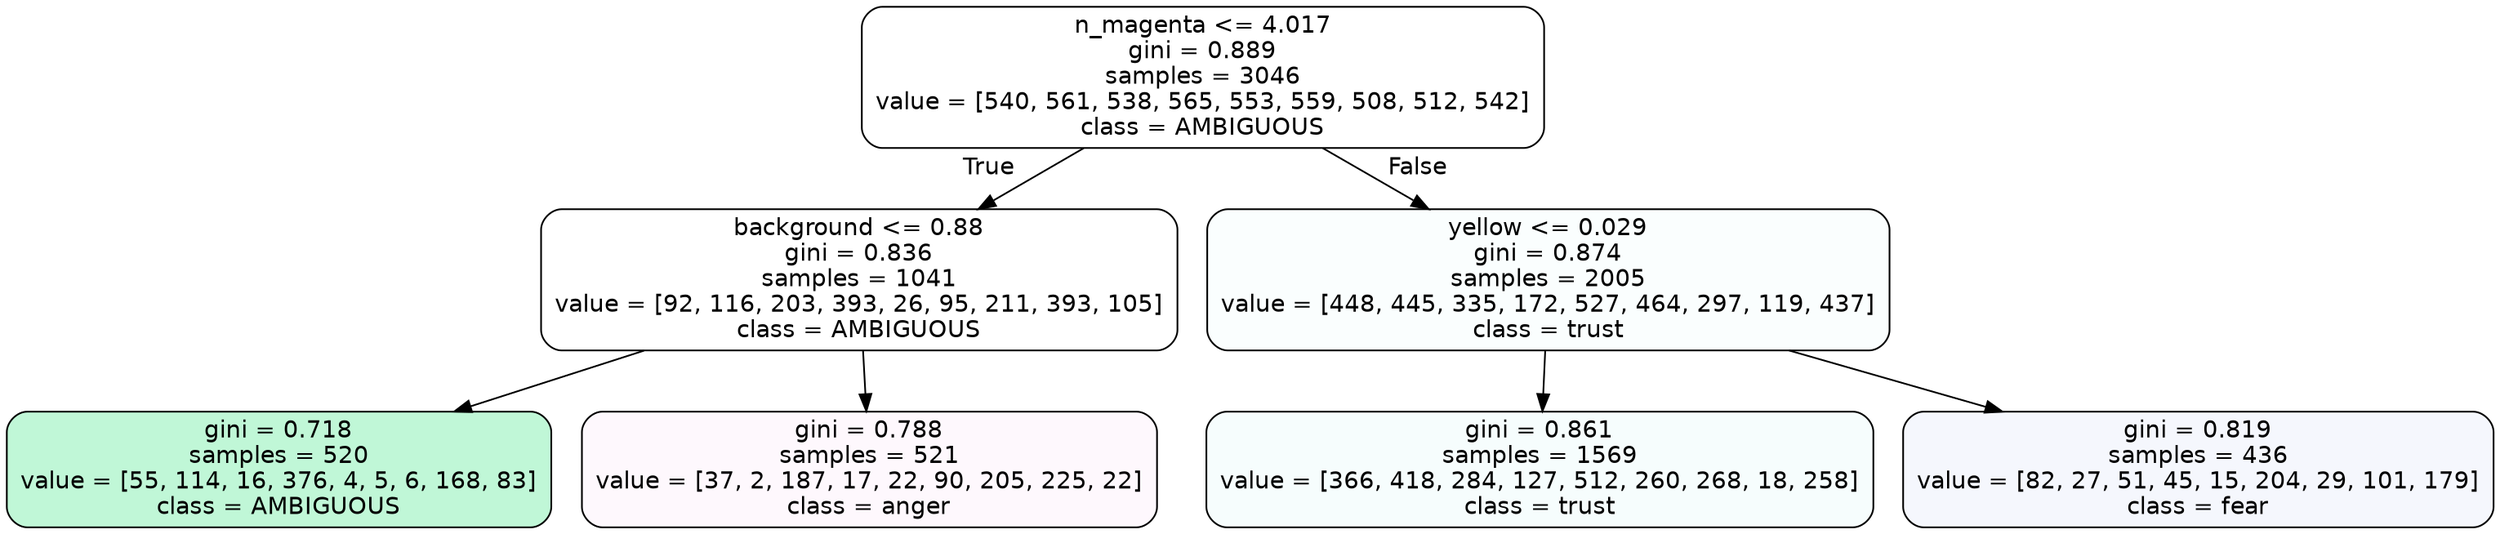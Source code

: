 digraph Tree {
node [shape=box, style="filled, rounded", color="black", fontname=helvetica] ;
edge [fontname=helvetica] ;
0 [label="n_magenta <= 4.017\ngini = 0.889\nsamples = 3046\nvalue = [540, 561, 538, 565, 553, 559, 508, 512, 542]\nclass = AMBIGUOUS", fillcolor="#39e58100"] ;
1 [label="background <= 0.88\ngini = 0.836\nsamples = 1041\nvalue = [92, 116, 203, 393, 26, 95, 211, 393, 105]\nclass = AMBIGUOUS", fillcolor="#39e58100"] ;
0 -> 1 [labeldistance=2.5, labelangle=45, headlabel="True"] ;
2 [label="gini = 0.718\nsamples = 520\nvalue = [55, 114, 16, 376, 4, 5, 6, 168, 83]\nclass = AMBIGUOUS", fillcolor="#39e58150"] ;
1 -> 2 ;
3 [label="gini = 0.788\nsamples = 521\nvalue = [37, 2, 187, 17, 22, 90, 205, 225, 22]\nclass = anger", fillcolor="#e539d708"] ;
1 -> 3 ;
4 [label="yellow <= 0.029\ngini = 0.874\nsamples = 2005\nvalue = [448, 445, 335, 172, 527, 464, 297, 119, 437]\nclass = trust", fillcolor="#39d7e506"] ;
0 -> 4 [labeldistance=2.5, labelangle=-45, headlabel="False"] ;
5 [label="gini = 0.861\nsamples = 1569\nvalue = [366, 418, 284, 127, 512, 260, 268, 18, 258]\nclass = trust", fillcolor="#39d7e50b"] ;
4 -> 5 ;
6 [label="gini = 0.819\nsamples = 436\nvalue = [82, 27, 51, 45, 15, 204, 29, 101, 179]\nclass = fear", fillcolor="#3964e50c"] ;
4 -> 6 ;
}